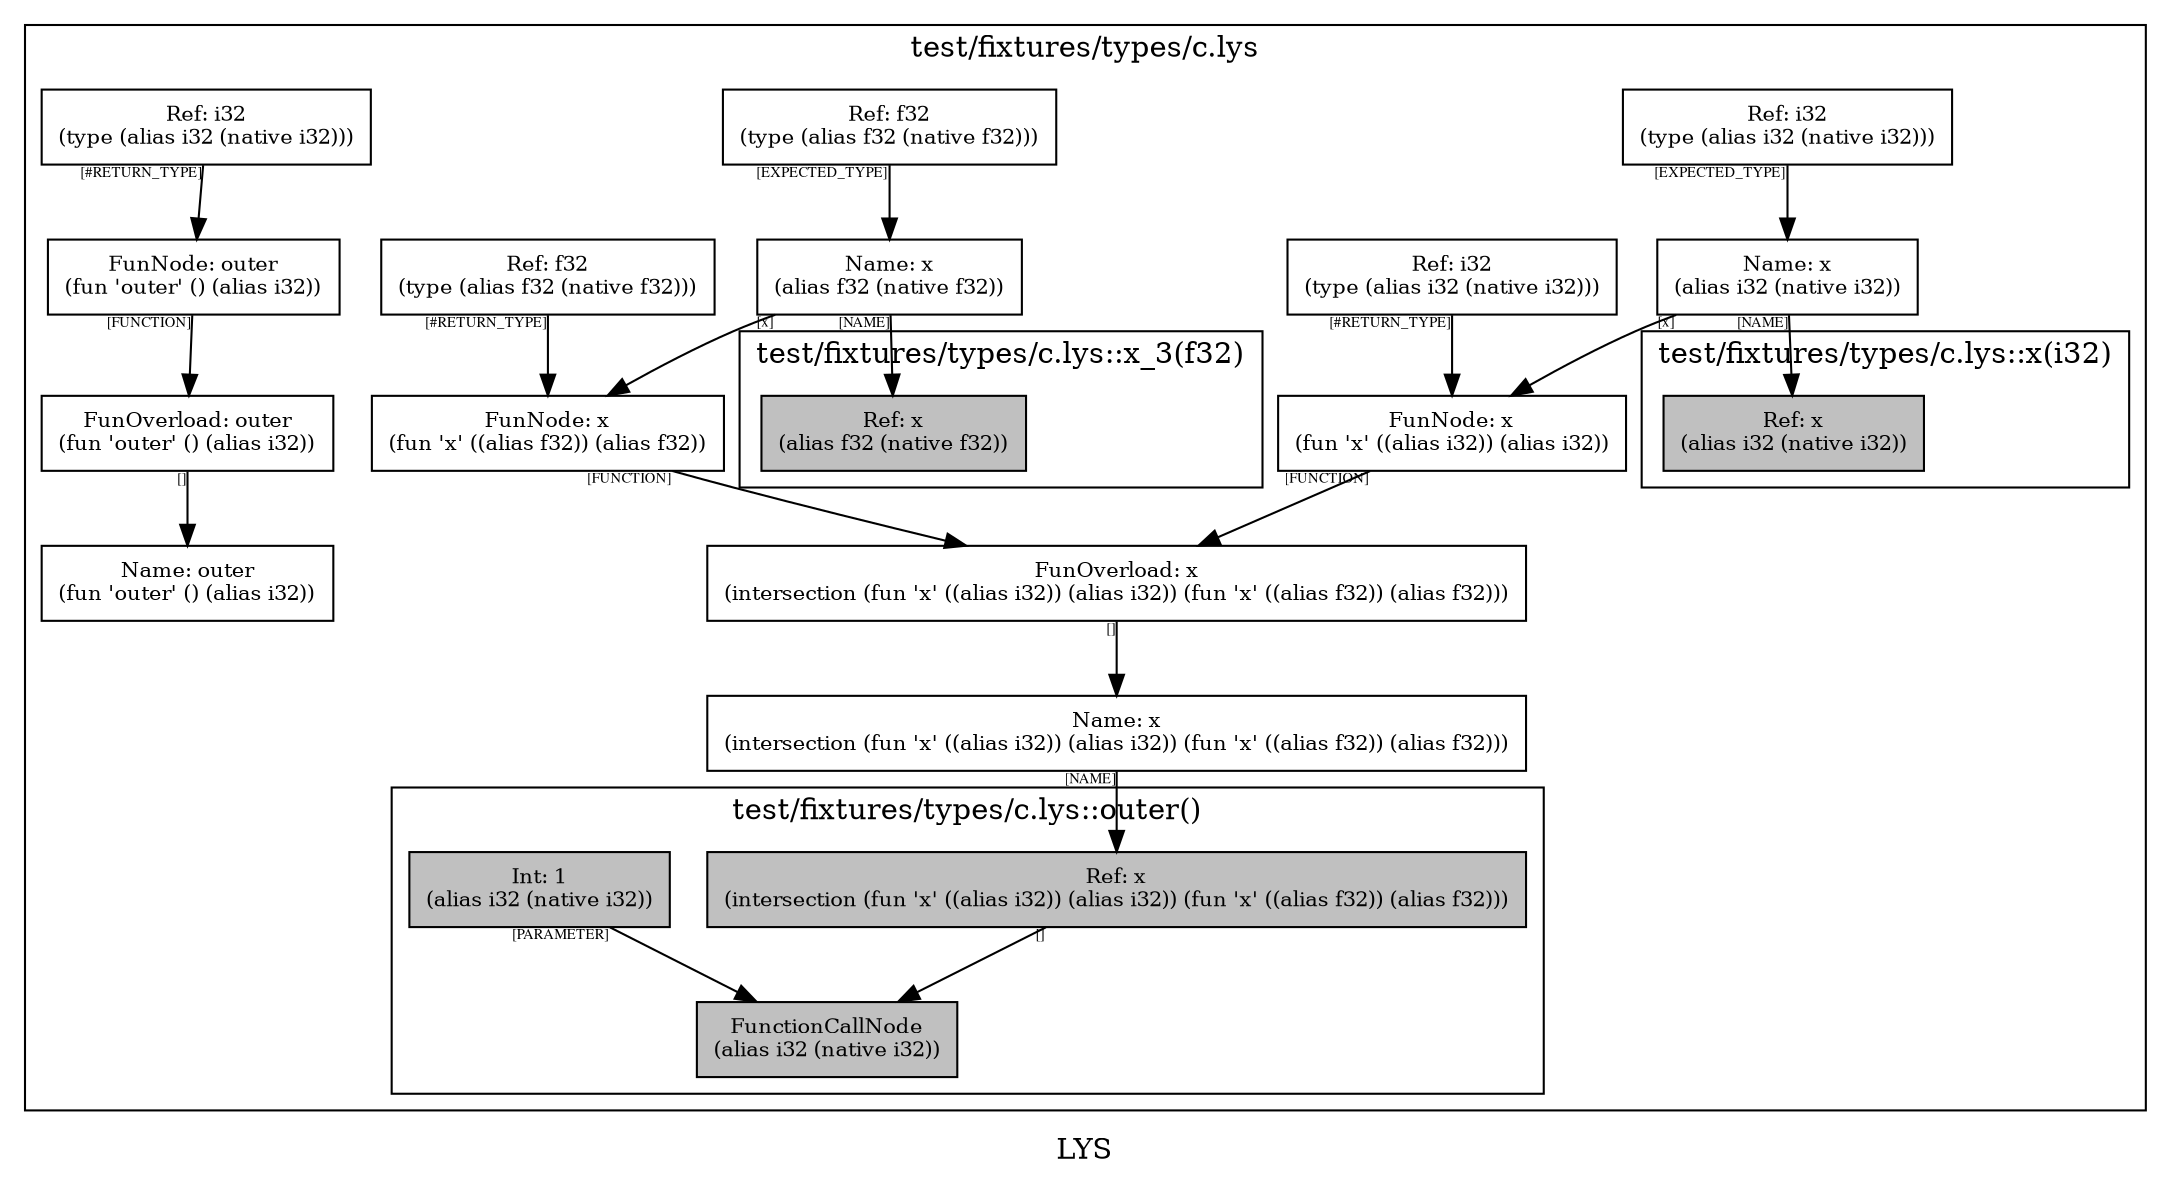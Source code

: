 digraph LYS {
  node [shape=box,fontsize=10];
  subgraph "cluster_test/fixtures/types/c.lys" {
    1 [label="FunOverload: x\n(intersection (fun 'x' ((alias i32)) (alias i32)) (fun 'x' ((alias f32)) (alias f32)))", fillcolor=grey];
    2 [label="FunNode: x\n(fun 'x' ((alias i32)) (alias i32))", fillcolor=grey];
    3 [label="Name: x\n(alias i32 (native i32))", fillcolor=grey];
    4 [label="Ref: i32\n(type (alias i32 (native i32)))", fillcolor=grey];
    5 [label="Ref: i32\n(type (alias i32 (native i32)))", fillcolor=grey];
    6 [label="FunNode: x\n(fun 'x' ((alias f32)) (alias f32))", fillcolor=grey];
    7 [label="Name: x\n(alias f32 (native f32))", fillcolor=grey];
    8 [label="Ref: f32\n(type (alias f32 (native f32)))", fillcolor=grey];
    9 [label="Ref: f32\n(type (alias f32 (native f32)))", fillcolor=grey];
    10 [label="Name: x\n(intersection (fun 'x' ((alias i32)) (alias i32)) (fun 'x' ((alias f32)) (alias f32)))", fillcolor=grey];
    11 [label="FunOverload: outer\n(fun 'outer' () (alias i32))", fillcolor=grey];
    12 [label="FunNode: outer\n(fun 'outer' () (alias i32))", fillcolor=grey];
    13 [label="Ref: i32\n(type (alias i32 (native i32)))", fillcolor=grey];
    14 [label="Name: outer\n(fun 'outer' () (alias i32))", fillcolor=grey];
    subgraph "cluster_test/fixtures/types/c.lys_0" { rankdir=TB;
      node [style=filled, fillcolor=grey];
      15 [label="Ref: x\n(alias i32 (native i32))", fillcolor=grey];
      label="test/fixtures/types/c.lys::x(i32)";
    }
    subgraph "cluster_test/fixtures/types/c.lys_1" { rankdir=TB;
      node [style=filled, fillcolor=grey];
      16 [label="Ref: x\n(alias f32 (native f32))", fillcolor=grey];
      label="test/fixtures/types/c.lys::x_3(f32)";
    }
    subgraph "cluster_test/fixtures/types/c.lys_2" { rankdir=TB;
      node [style=filled, fillcolor=grey];
      17 [label="FunctionCallNode\n(alias i32 (native i32))", fillcolor=grey];
      18 [label="Ref: x\n(intersection (fun 'x' ((alias i32)) (alias i32)) (fun 'x' ((alias f32)) (alias f32)))", fillcolor=grey];
      19 [label="Int: 1\n(alias i32 (native i32))", fillcolor=grey];
      label="test/fixtures/types/c.lys::outer()";
    }
    label="test/fixtures/types/c.lys";
  }
  1 -> 10[taillabel="[]" fontsize=7 fontname="times" color="black" ];
  2 -> 1[taillabel="[FUNCTION]" fontsize=7 fontname="times" color="black" ];
  3 -> 2[taillabel="[x]" fontsize=7 fontname="times" color="black" ];
  3 -> 15[taillabel="[NAME]" fontsize=7 fontname="times" color="black" ];
  4 -> 3[taillabel="[EXPECTED_TYPE]" fontsize=7 fontname="times" color="black" ];
  5 -> 2[taillabel="[#RETURN_TYPE]" fontsize=7 fontname="times" color="black" ];
  6 -> 1[taillabel="[FUNCTION]" fontsize=7 fontname="times" color="black" ];
  7 -> 6[taillabel="[x]" fontsize=7 fontname="times" color="black" ];
  7 -> 16[taillabel="[NAME]" fontsize=7 fontname="times" color="black" ];
  8 -> 7[taillabel="[EXPECTED_TYPE]" fontsize=7 fontname="times" color="black" ];
  9 -> 6[taillabel="[#RETURN_TYPE]" fontsize=7 fontname="times" color="black" ];
  10 -> 18[taillabel="[NAME]" fontsize=7 fontname="times" color="black" ];
  11 -> 14[taillabel="[]" fontsize=7 fontname="times" color="black" ];
  12 -> 11[taillabel="[FUNCTION]" fontsize=7 fontname="times" color="black" ];
  13 -> 12[taillabel="[#RETURN_TYPE]" fontsize=7 fontname="times" color="black" ];
  18 -> 17[taillabel="[]" fontsize=7 fontname="times" color="black" ];
  19 -> 17[taillabel="[PARAMETER]" fontsize=7 fontname="times" color="black" ];
  label="LYS";
}
